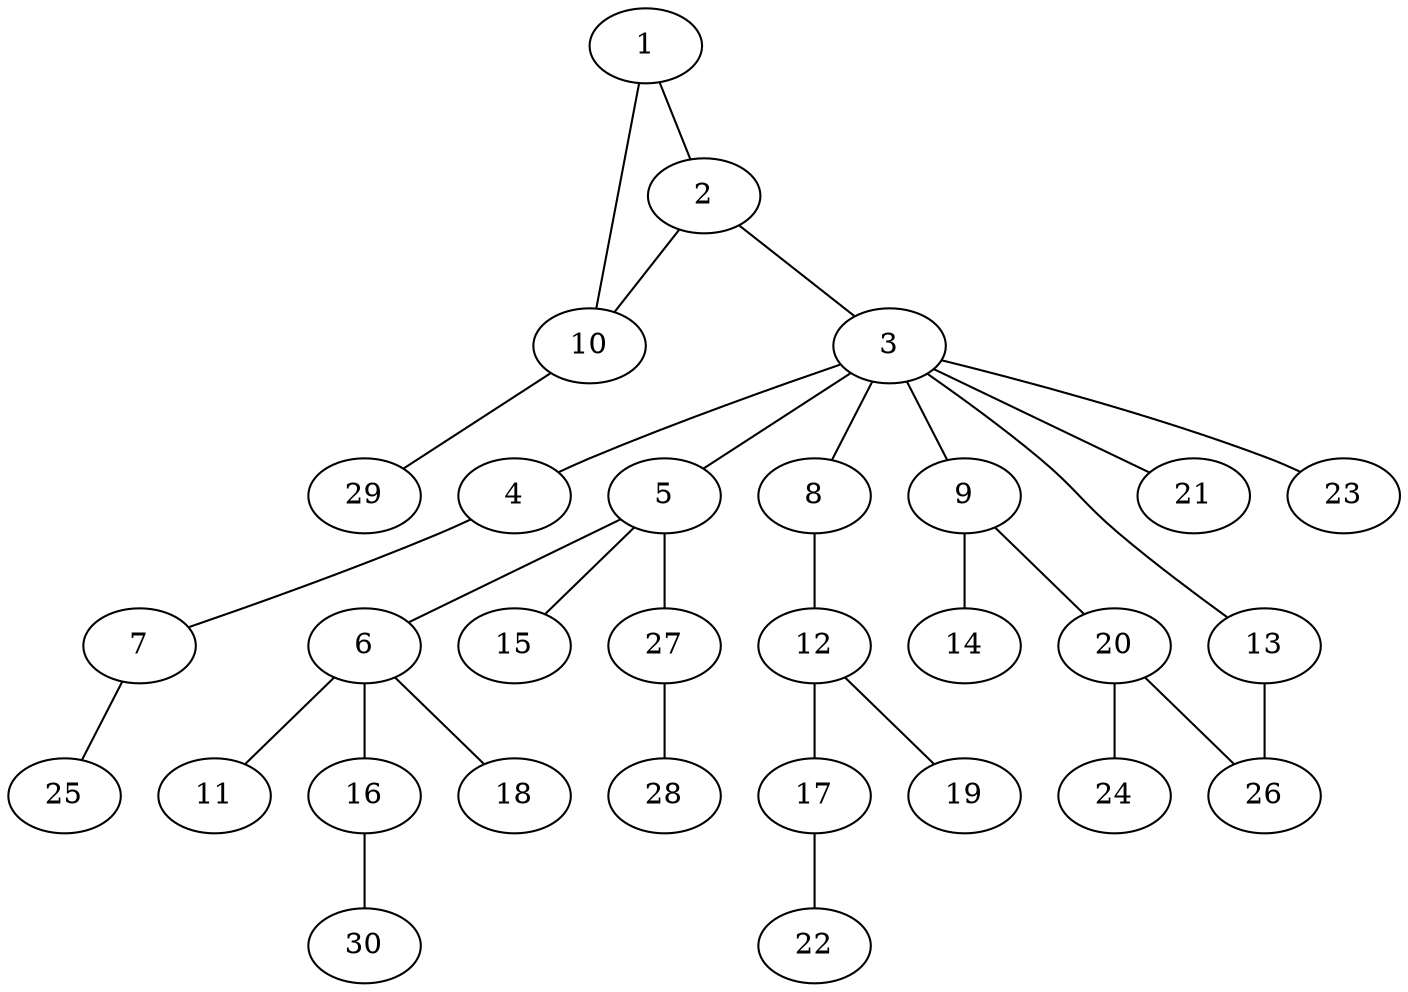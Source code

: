 graph graphname {1--2
1--10
2--3
2--10
3--4
3--5
3--8
3--9
3--13
3--21
3--23
4--7
5--6
5--15
5--27
6--11
6--16
6--18
7--25
8--12
9--14
9--20
10--29
12--17
12--19
13--26
16--30
17--22
20--24
20--26
27--28
}